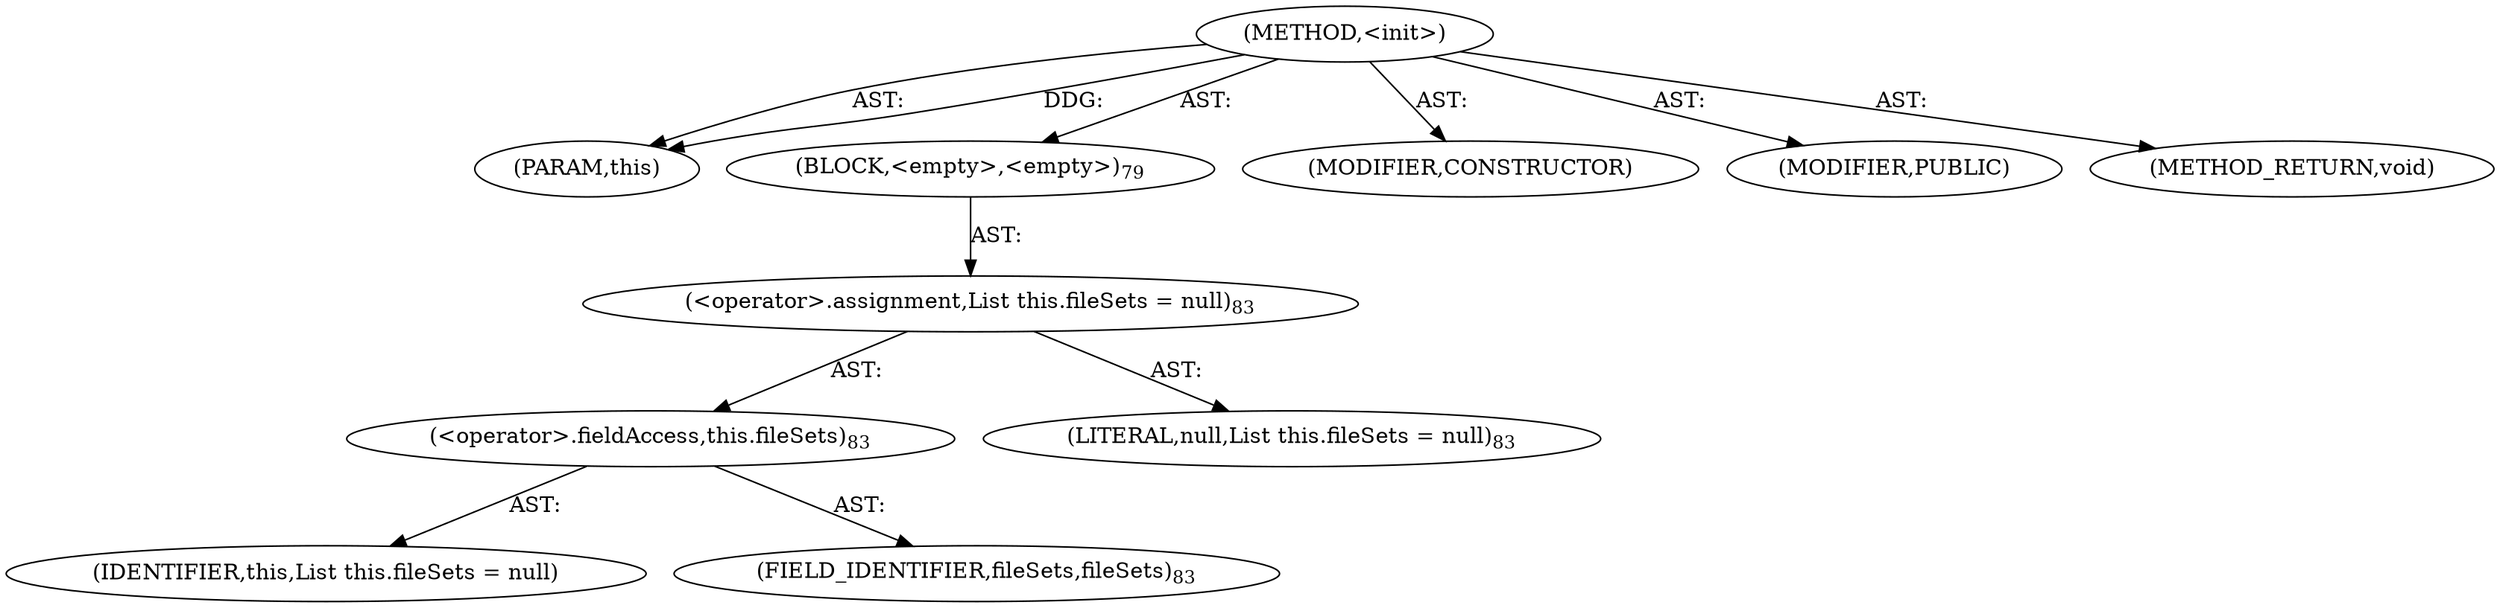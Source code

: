 digraph "&lt;init&gt;" {  
"111669149707" [label = <(METHOD,&lt;init&gt;)> ]
"115964117015" [label = <(PARAM,this)> ]
"25769803835" [label = <(BLOCK,&lt;empty&gt;,&lt;empty&gt;)<SUB>79</SUB>> ]
"30064771302" [label = <(&lt;operator&gt;.assignment,List this.fileSets = null)<SUB>83</SUB>> ]
"30064771303" [label = <(&lt;operator&gt;.fieldAccess,this.fileSets)<SUB>83</SUB>> ]
"68719476954" [label = <(IDENTIFIER,this,List this.fileSets = null)> ]
"55834574874" [label = <(FIELD_IDENTIFIER,fileSets,fileSets)<SUB>83</SUB>> ]
"90194313269" [label = <(LITERAL,null,List this.fileSets = null)<SUB>83</SUB>> ]
"133143986201" [label = <(MODIFIER,CONSTRUCTOR)> ]
"133143986202" [label = <(MODIFIER,PUBLIC)> ]
"128849018891" [label = <(METHOD_RETURN,void)> ]
  "111669149707" -> "115964117015"  [ label = "AST: "] 
  "111669149707" -> "25769803835"  [ label = "AST: "] 
  "111669149707" -> "133143986201"  [ label = "AST: "] 
  "111669149707" -> "133143986202"  [ label = "AST: "] 
  "111669149707" -> "128849018891"  [ label = "AST: "] 
  "25769803835" -> "30064771302"  [ label = "AST: "] 
  "30064771302" -> "30064771303"  [ label = "AST: "] 
  "30064771302" -> "90194313269"  [ label = "AST: "] 
  "30064771303" -> "68719476954"  [ label = "AST: "] 
  "30064771303" -> "55834574874"  [ label = "AST: "] 
  "111669149707" -> "115964117015"  [ label = "DDG: "] 
}
